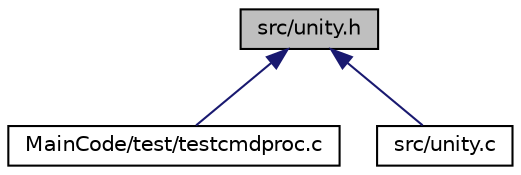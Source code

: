 digraph "src/unity.h"
{
 // LATEX_PDF_SIZE
  edge [fontname="Helvetica",fontsize="10",labelfontname="Helvetica",labelfontsize="10"];
  node [fontname="Helvetica",fontsize="10",shape=record];
  Node1 [label="src/unity.h",height=0.2,width=0.4,color="black", fillcolor="grey75", style="filled", fontcolor="black",tooltip=" "];
  Node1 -> Node2 [dir="back",color="midnightblue",fontsize="10",style="solid",fontname="Helvetica"];
  Node2 [label="MainCode/test/testcmdproc.c",height=0.2,width=0.4,color="black", fillcolor="white", style="filled",URL="$testcmdproc_8c.html",tooltip=" "];
  Node1 -> Node3 [dir="back",color="midnightblue",fontsize="10",style="solid",fontname="Helvetica"];
  Node3 [label="src/unity.c",height=0.2,width=0.4,color="black", fillcolor="white", style="filled",URL="$unity_8c.html",tooltip=" "];
}
